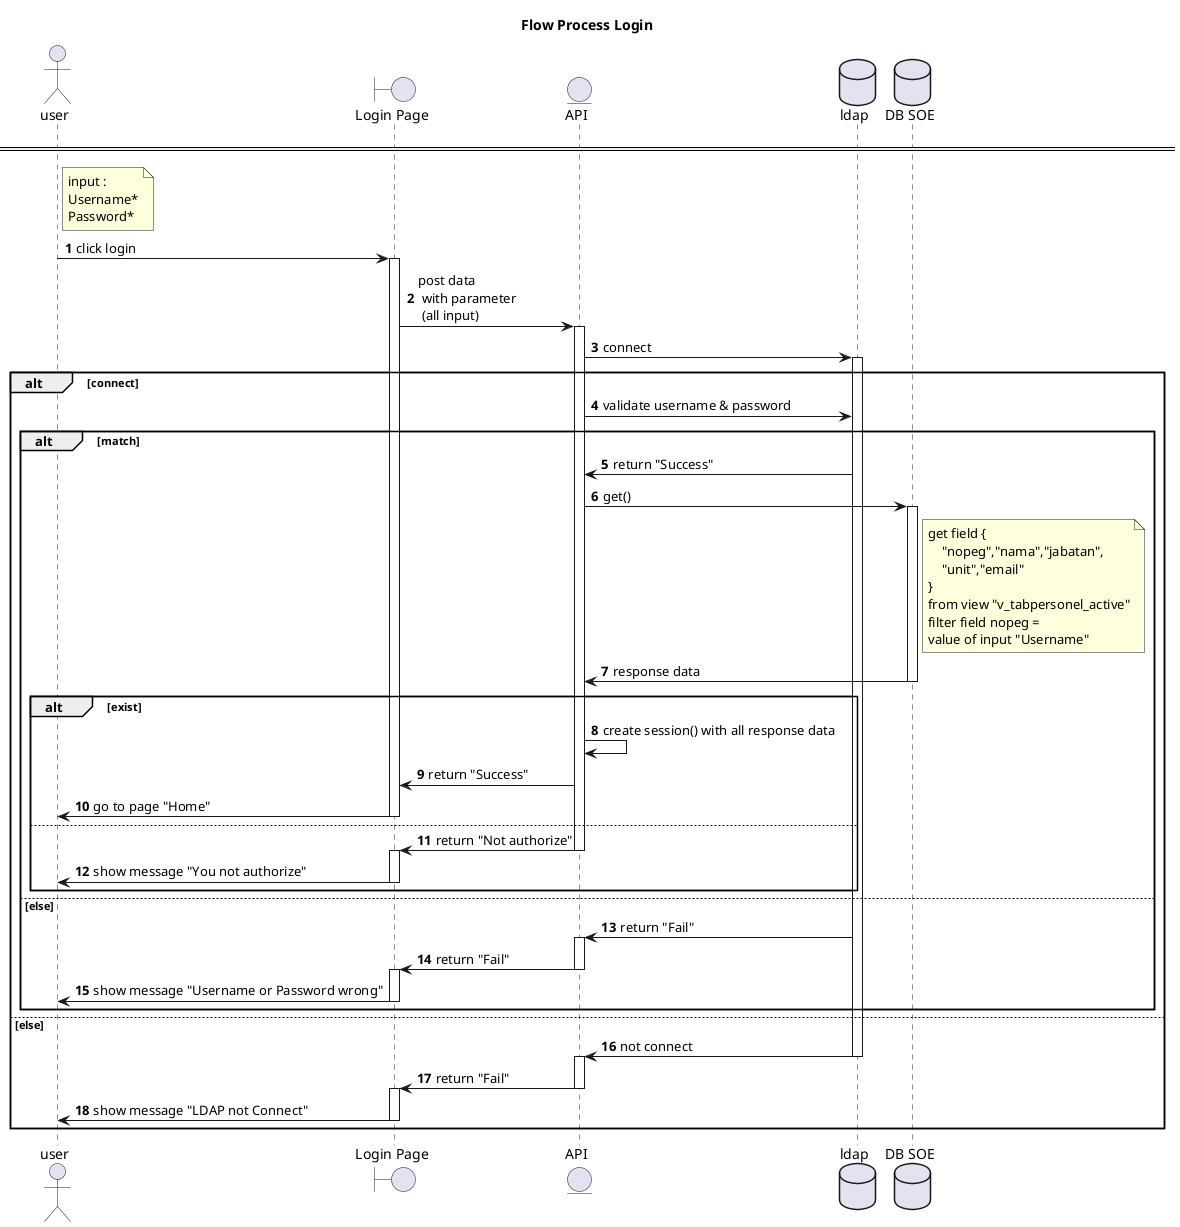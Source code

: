 @startuml TA
title "Flow Process Login"

actor user
boundary "Login Page" as ui
entity "API" as api
database ldap
database "DB SOE" as soe

autonumber

====

note right of user
    input :
    Username*
    Password*
end note
user -> ui : click login
activate ui

ui -> api : post data \n with parameter \n (all input)
activate api
api -> ldap : connect
activate ldap
alt connect
    api -> ldap : validate username & password
    alt match
        api <- ldap : return "Success"
        api -> soe : get()
        activate soe
        note right soe
        get field {
            "nopeg","nama","jabatan",
            "unit","email"
        }
        from view "v_tabpersonel_active"
        filter field nopeg = 
        value of input "Username"
        end note
        api <- soe : response data
        deactivate soe
        alt exist
            api -> api : create session() with all response data
            ui <- api : return "Success"
            user <- ui : go to page "Home"
            deactivate ui
        else
            ui <- api : return "Not authorize"
            deactivate api
            activate ui
            user <- ui : show message "You not authorize"
            deactivate ui
        end
    else  else
        api <- ldap : return "Fail"
        activate api
        ui <- api : return "Fail"
        deactivate api
        activate ui
        user <- ui : show message "Username or Password wrong"
        deactivate ui
    end
else  else
    api <- ldap : not connect
    deactivate ldap
    activate api
    ui <- api : return "Fail"
    deactivate api
    activate ui
    user <- ui : show message "LDAP not Connect"
    deactivate ui
end
@enduml